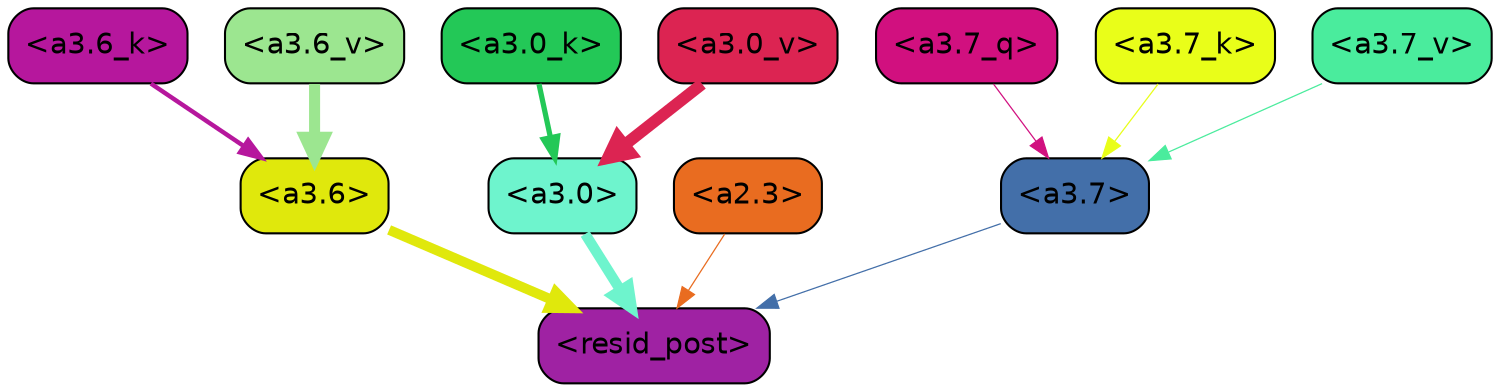 strict digraph "" {
	graph [bgcolor=transparent,
		layout=dot,
		overlap=false,
		splines=true
	];
	"<a3.7>"	[color=black,
		fillcolor="#436fa9",
		fontname=Helvetica,
		shape=box,
		style="filled, rounded"];
	"<resid_post>"	[color=black,
		fillcolor="#9f22a3",
		fontname=Helvetica,
		shape=box,
		style="filled, rounded"];
	"<a3.7>" -> "<resid_post>"	[color="#436fa9",
		penwidth=0.6];
	"<a3.6>"	[color=black,
		fillcolor="#e0e80c",
		fontname=Helvetica,
		shape=box,
		style="filled, rounded"];
	"<a3.6>" -> "<resid_post>"	[color="#e0e80c",
		penwidth=4.749041676521301];
	"<a3.0>"	[color=black,
		fillcolor="#6ef4cd",
		fontname=Helvetica,
		shape=box,
		style="filled, rounded"];
	"<a3.0>" -> "<resid_post>"	[color="#6ef4cd",
		penwidth=5.004215121269226];
	"<a2.3>"	[color=black,
		fillcolor="#e96c20",
		fontname=Helvetica,
		shape=box,
		style="filled, rounded"];
	"<a2.3>" -> "<resid_post>"	[color="#e96c20",
		penwidth=0.6];
	"<a3.7_q>"	[color=black,
		fillcolor="#d1107f",
		fontname=Helvetica,
		shape=box,
		style="filled, rounded"];
	"<a3.7_q>" -> "<a3.7>"	[color="#d1107f",
		penwidth=0.6];
	"<a3.7_k>"	[color=black,
		fillcolor="#e9fe19",
		fontname=Helvetica,
		shape=box,
		style="filled, rounded"];
	"<a3.7_k>" -> "<a3.7>"	[color="#e9fe19",
		penwidth=0.6];
	"<a3.6_k>"	[color=black,
		fillcolor="#b6179d",
		fontname=Helvetica,
		shape=box,
		style="filled, rounded"];
	"<a3.6_k>" -> "<a3.6>"	[color="#b6179d",
		penwidth=2.13908451795578];
	"<a3.0_k>"	[color=black,
		fillcolor="#23c857",
		fontname=Helvetica,
		shape=box,
		style="filled, rounded"];
	"<a3.0_k>" -> "<a3.0>"	[color="#23c857",
		penwidth=2.520303964614868];
	"<a3.7_v>"	[color=black,
		fillcolor="#4aec9d",
		fontname=Helvetica,
		shape=box,
		style="filled, rounded"];
	"<a3.7_v>" -> "<a3.7>"	[color="#4aec9d",
		penwidth=0.6];
	"<a3.6_v>"	[color=black,
		fillcolor="#9ce690",
		fontname=Helvetica,
		shape=box,
		style="filled, rounded"];
	"<a3.6_v>" -> "<a3.6>"	[color="#9ce690",
		penwidth=5.297133803367615];
	"<a3.0_v>"	[color=black,
		fillcolor="#dc2452",
		fontname=Helvetica,
		shape=box,
		style="filled, rounded"];
	"<a3.0_v>" -> "<a3.0>"	[color="#dc2452",
		penwidth=5.680712580680847];
}
